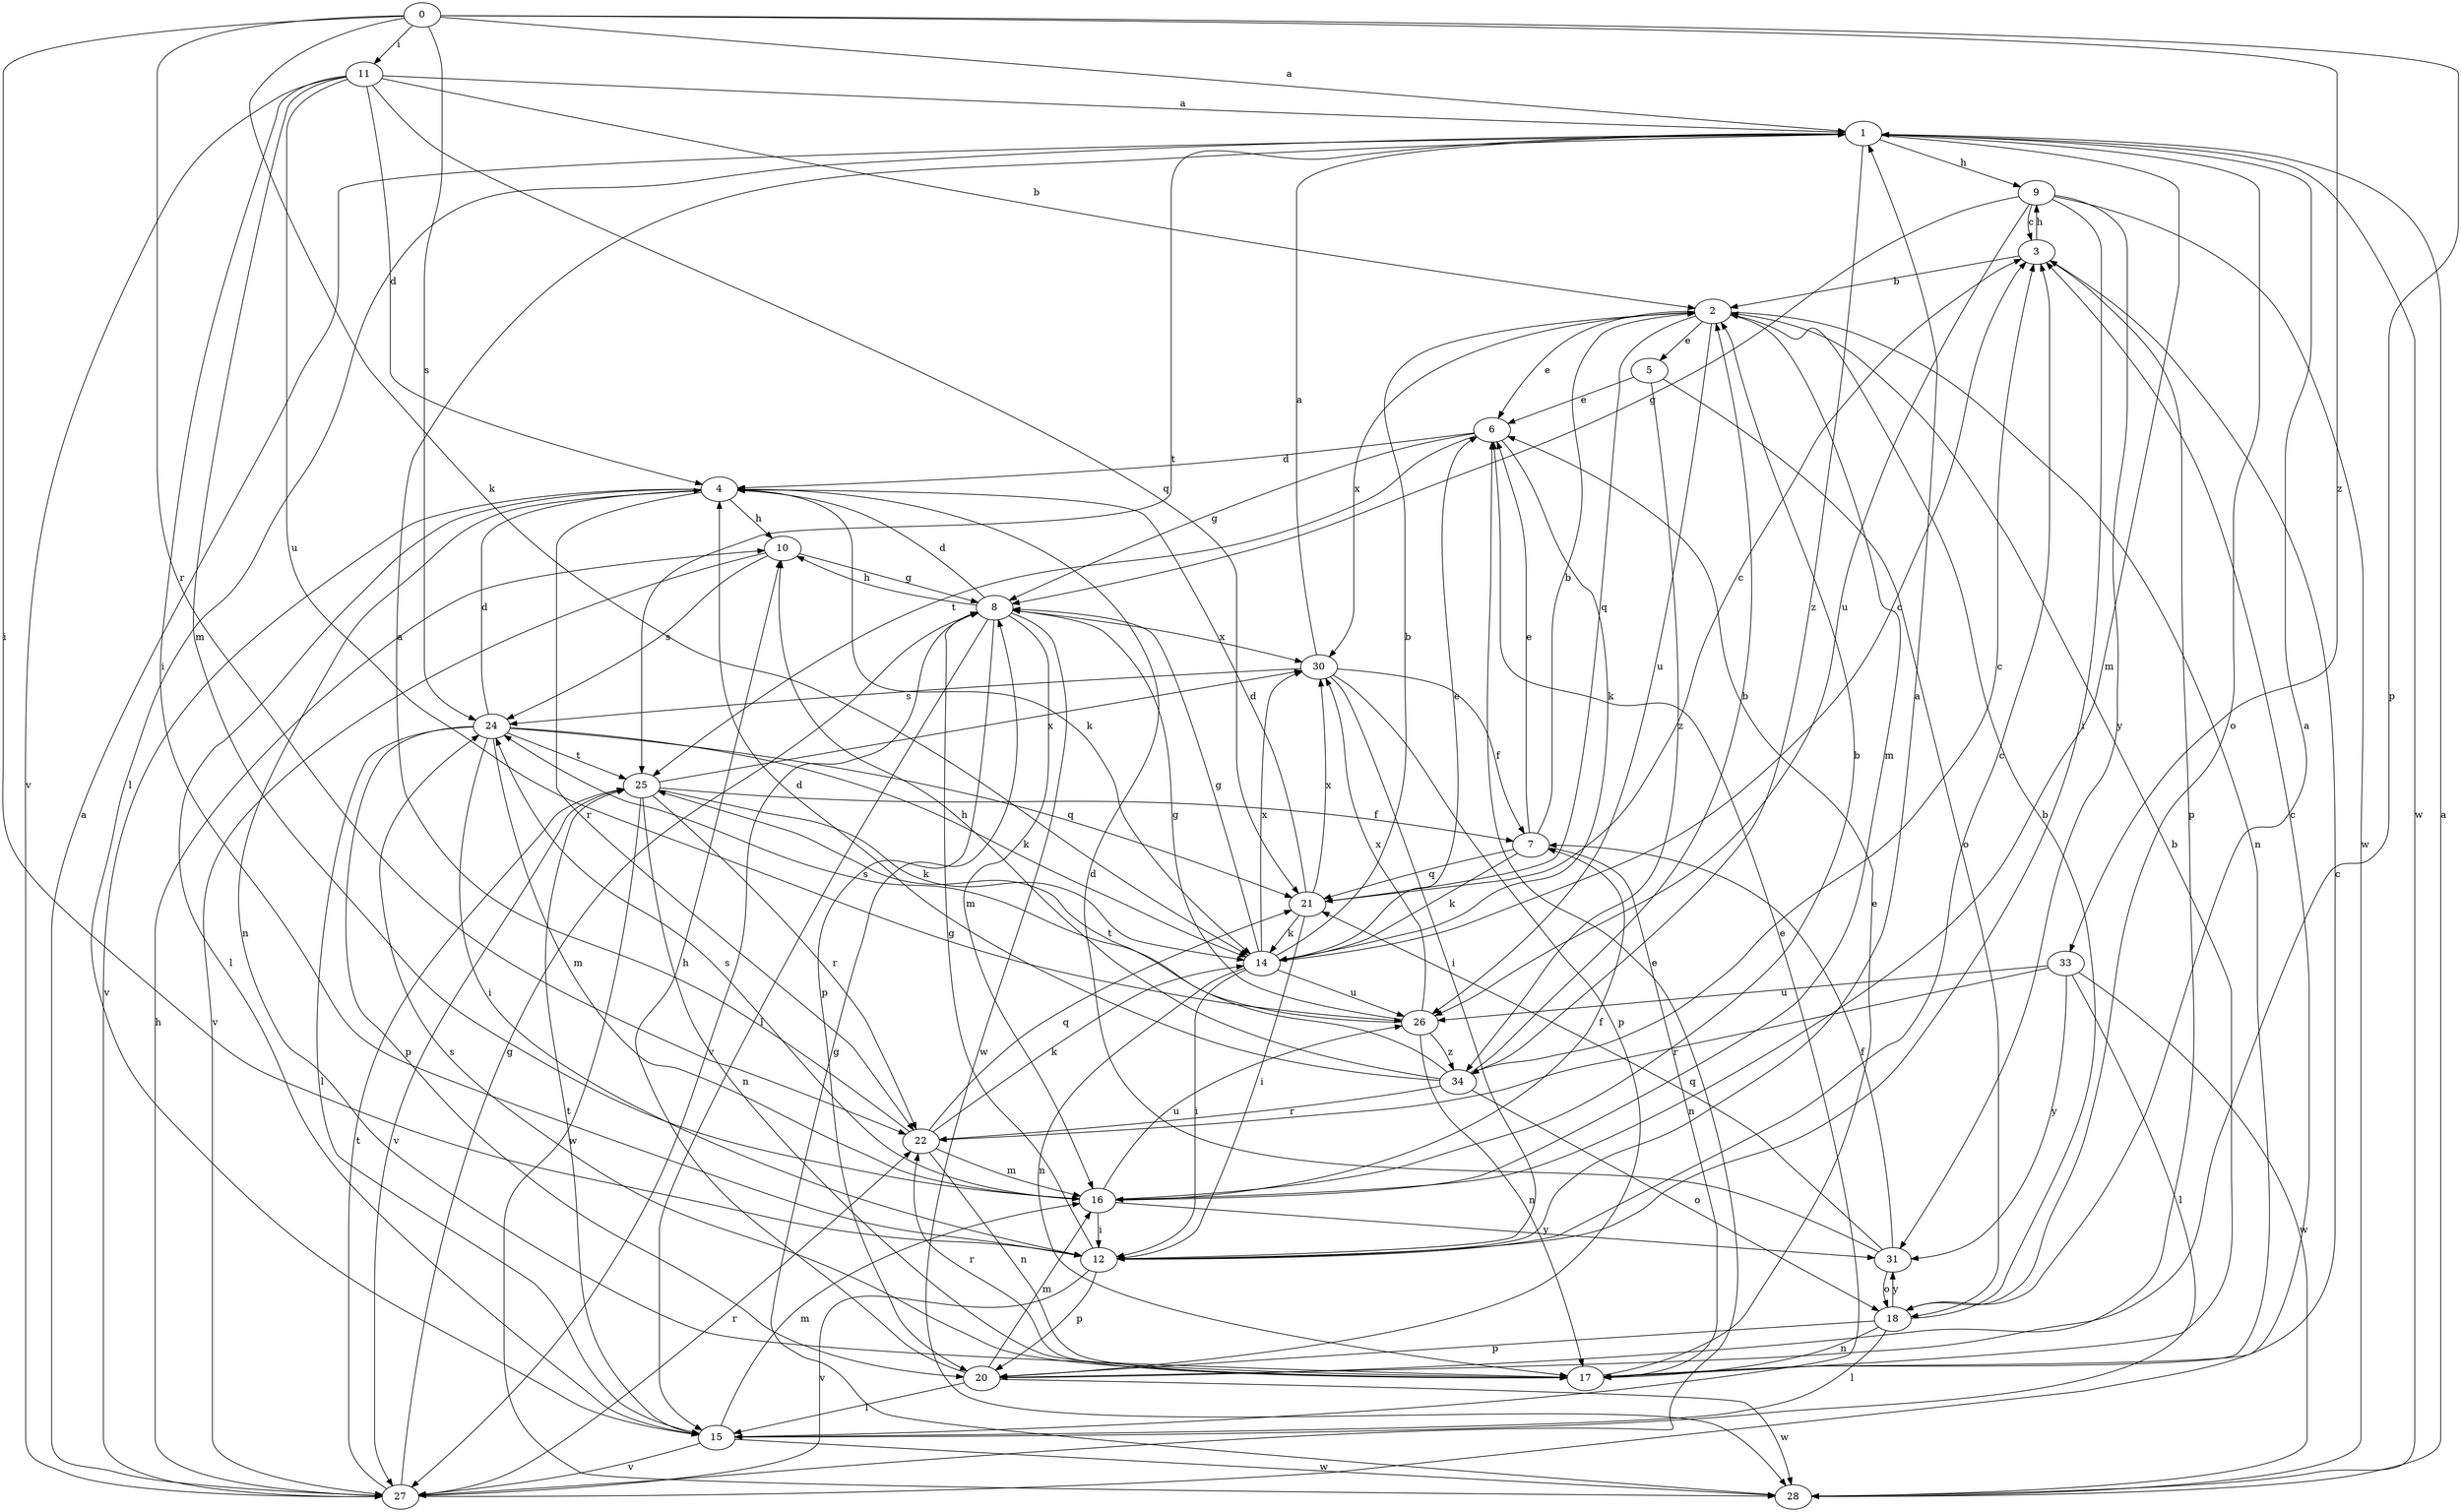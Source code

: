 strict digraph  {
0;
1;
2;
3;
4;
5;
6;
7;
8;
9;
10;
11;
12;
14;
15;
16;
17;
18;
20;
21;
22;
24;
25;
26;
27;
28;
30;
31;
33;
34;
0 -> 1  [label=a];
0 -> 11  [label=i];
0 -> 12  [label=i];
0 -> 14  [label=k];
0 -> 20  [label=p];
0 -> 22  [label=r];
0 -> 24  [label=s];
0 -> 33  [label=z];
1 -> 9  [label=h];
1 -> 15  [label=l];
1 -> 16  [label=m];
1 -> 18  [label=o];
1 -> 25  [label=t];
1 -> 28  [label=w];
1 -> 34  [label=z];
2 -> 5  [label=e];
2 -> 6  [label=e];
2 -> 16  [label=m];
2 -> 17  [label=n];
2 -> 21  [label=q];
2 -> 26  [label=u];
2 -> 30  [label=x];
3 -> 2  [label=b];
3 -> 9  [label=h];
3 -> 20  [label=p];
4 -> 10  [label=h];
4 -> 14  [label=k];
4 -> 15  [label=l];
4 -> 17  [label=n];
4 -> 22  [label=r];
4 -> 27  [label=v];
5 -> 6  [label=e];
5 -> 18  [label=o];
5 -> 34  [label=z];
6 -> 4  [label=d];
6 -> 8  [label=g];
6 -> 14  [label=k];
6 -> 25  [label=t];
7 -> 2  [label=b];
7 -> 6  [label=e];
7 -> 14  [label=k];
7 -> 17  [label=n];
7 -> 21  [label=q];
8 -> 4  [label=d];
8 -> 10  [label=h];
8 -> 15  [label=l];
8 -> 16  [label=m];
8 -> 20  [label=p];
8 -> 27  [label=v];
8 -> 28  [label=w];
8 -> 30  [label=x];
9 -> 3  [label=c];
9 -> 8  [label=g];
9 -> 12  [label=i];
9 -> 26  [label=u];
9 -> 28  [label=w];
9 -> 31  [label=y];
10 -> 8  [label=g];
10 -> 24  [label=s];
10 -> 27  [label=v];
11 -> 1  [label=a];
11 -> 2  [label=b];
11 -> 4  [label=d];
11 -> 12  [label=i];
11 -> 16  [label=m];
11 -> 21  [label=q];
11 -> 26  [label=u];
11 -> 27  [label=v];
12 -> 1  [label=a];
12 -> 3  [label=c];
12 -> 8  [label=g];
12 -> 20  [label=p];
12 -> 27  [label=v];
14 -> 2  [label=b];
14 -> 3  [label=c];
14 -> 6  [label=e];
14 -> 8  [label=g];
14 -> 12  [label=i];
14 -> 17  [label=n];
14 -> 26  [label=u];
14 -> 30  [label=x];
15 -> 6  [label=e];
15 -> 16  [label=m];
15 -> 25  [label=t];
15 -> 27  [label=v];
15 -> 28  [label=w];
16 -> 2  [label=b];
16 -> 7  [label=f];
16 -> 12  [label=i];
16 -> 24  [label=s];
16 -> 26  [label=u];
16 -> 31  [label=y];
17 -> 2  [label=b];
17 -> 3  [label=c];
17 -> 6  [label=e];
17 -> 22  [label=r];
17 -> 24  [label=s];
18 -> 1  [label=a];
18 -> 2  [label=b];
18 -> 15  [label=l];
18 -> 17  [label=n];
18 -> 20  [label=p];
18 -> 31  [label=y];
20 -> 10  [label=h];
20 -> 15  [label=l];
20 -> 16  [label=m];
20 -> 28  [label=w];
21 -> 3  [label=c];
21 -> 4  [label=d];
21 -> 12  [label=i];
21 -> 14  [label=k];
21 -> 30  [label=x];
22 -> 1  [label=a];
22 -> 14  [label=k];
22 -> 16  [label=m];
22 -> 17  [label=n];
22 -> 21  [label=q];
24 -> 4  [label=d];
24 -> 12  [label=i];
24 -> 14  [label=k];
24 -> 15  [label=l];
24 -> 16  [label=m];
24 -> 20  [label=p];
24 -> 21  [label=q];
24 -> 25  [label=t];
25 -> 7  [label=f];
25 -> 14  [label=k];
25 -> 17  [label=n];
25 -> 22  [label=r];
25 -> 27  [label=v];
25 -> 28  [label=w];
25 -> 30  [label=x];
26 -> 8  [label=g];
26 -> 17  [label=n];
26 -> 24  [label=s];
26 -> 30  [label=x];
26 -> 34  [label=z];
27 -> 1  [label=a];
27 -> 3  [label=c];
27 -> 6  [label=e];
27 -> 8  [label=g];
27 -> 10  [label=h];
27 -> 22  [label=r];
27 -> 25  [label=t];
28 -> 1  [label=a];
28 -> 8  [label=g];
30 -> 1  [label=a];
30 -> 7  [label=f];
30 -> 12  [label=i];
30 -> 20  [label=p];
30 -> 24  [label=s];
31 -> 4  [label=d];
31 -> 7  [label=f];
31 -> 18  [label=o];
31 -> 21  [label=q];
33 -> 15  [label=l];
33 -> 22  [label=r];
33 -> 26  [label=u];
33 -> 28  [label=w];
33 -> 31  [label=y];
34 -> 2  [label=b];
34 -> 3  [label=c];
34 -> 4  [label=d];
34 -> 10  [label=h];
34 -> 18  [label=o];
34 -> 22  [label=r];
34 -> 25  [label=t];
}
